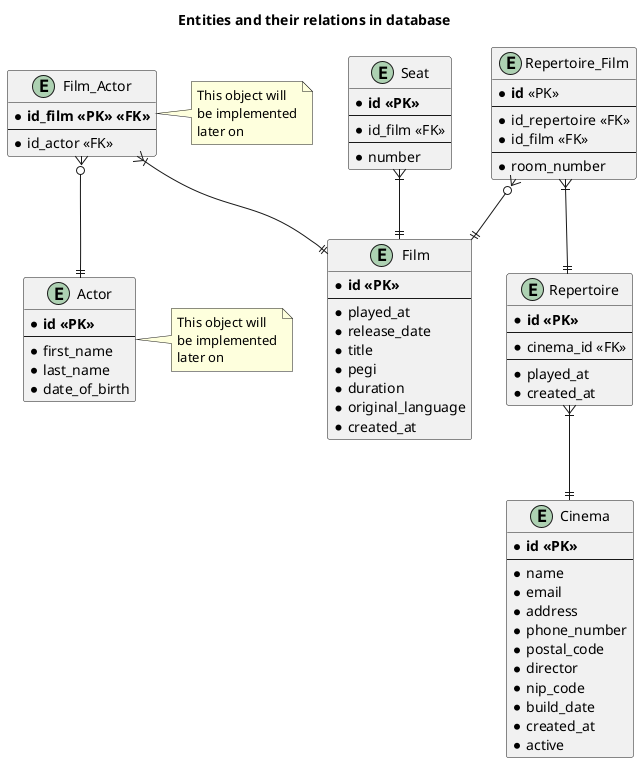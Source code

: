 @startuml
title Entities and their relations in database

entity Cinema {
    * **id <<PK>>**
    --
    * name
    * email
    * address
    * phone_number
    * postal_code
    * director
    * nip_code
    * build_date
    * created_at
    * active
}

entity Repertoire {
    * **id <<PK>>**
    --
    * cinema_id <<FK>>
    --
    * played_at
    * created_at
}

entity Film {
    * **id <<PK>>**
    --
    * played_at
    * release_date
    * title
    * pegi
    * duration
    * original_language
    * created_at
}

entity Repertoire_Film {
    * **id** <<PK>>
    --
    * id_repertoire <<FK>>
    * id_film <<FK>>
    --
    * room_number
}

entity Seat {
    * **id <<PK>>**
    --
    * id_film <<FK>>
    --
    * number
}

entity Film_Actor {
    * **id_film <<PK>> <<FK>>**
    --
    * id_actor <<FK>>
}
note right: This object will\nbe implemented\nlater on
entity Actor {
    * **id <<PK>>**
    --
    * first_name
    * last_name
    * date_of_birth
}
note right: This object will\nbe implemented\nlater on
Repertoire      }|--|| Cinema
Repertoire_Film }o--|| Film
Repertoire_Film }|--|| Repertoire
Seat            }|--|| Film
Film_Actor      }|--|| Film
Film_Actor      }o--|| Actor
@enduml